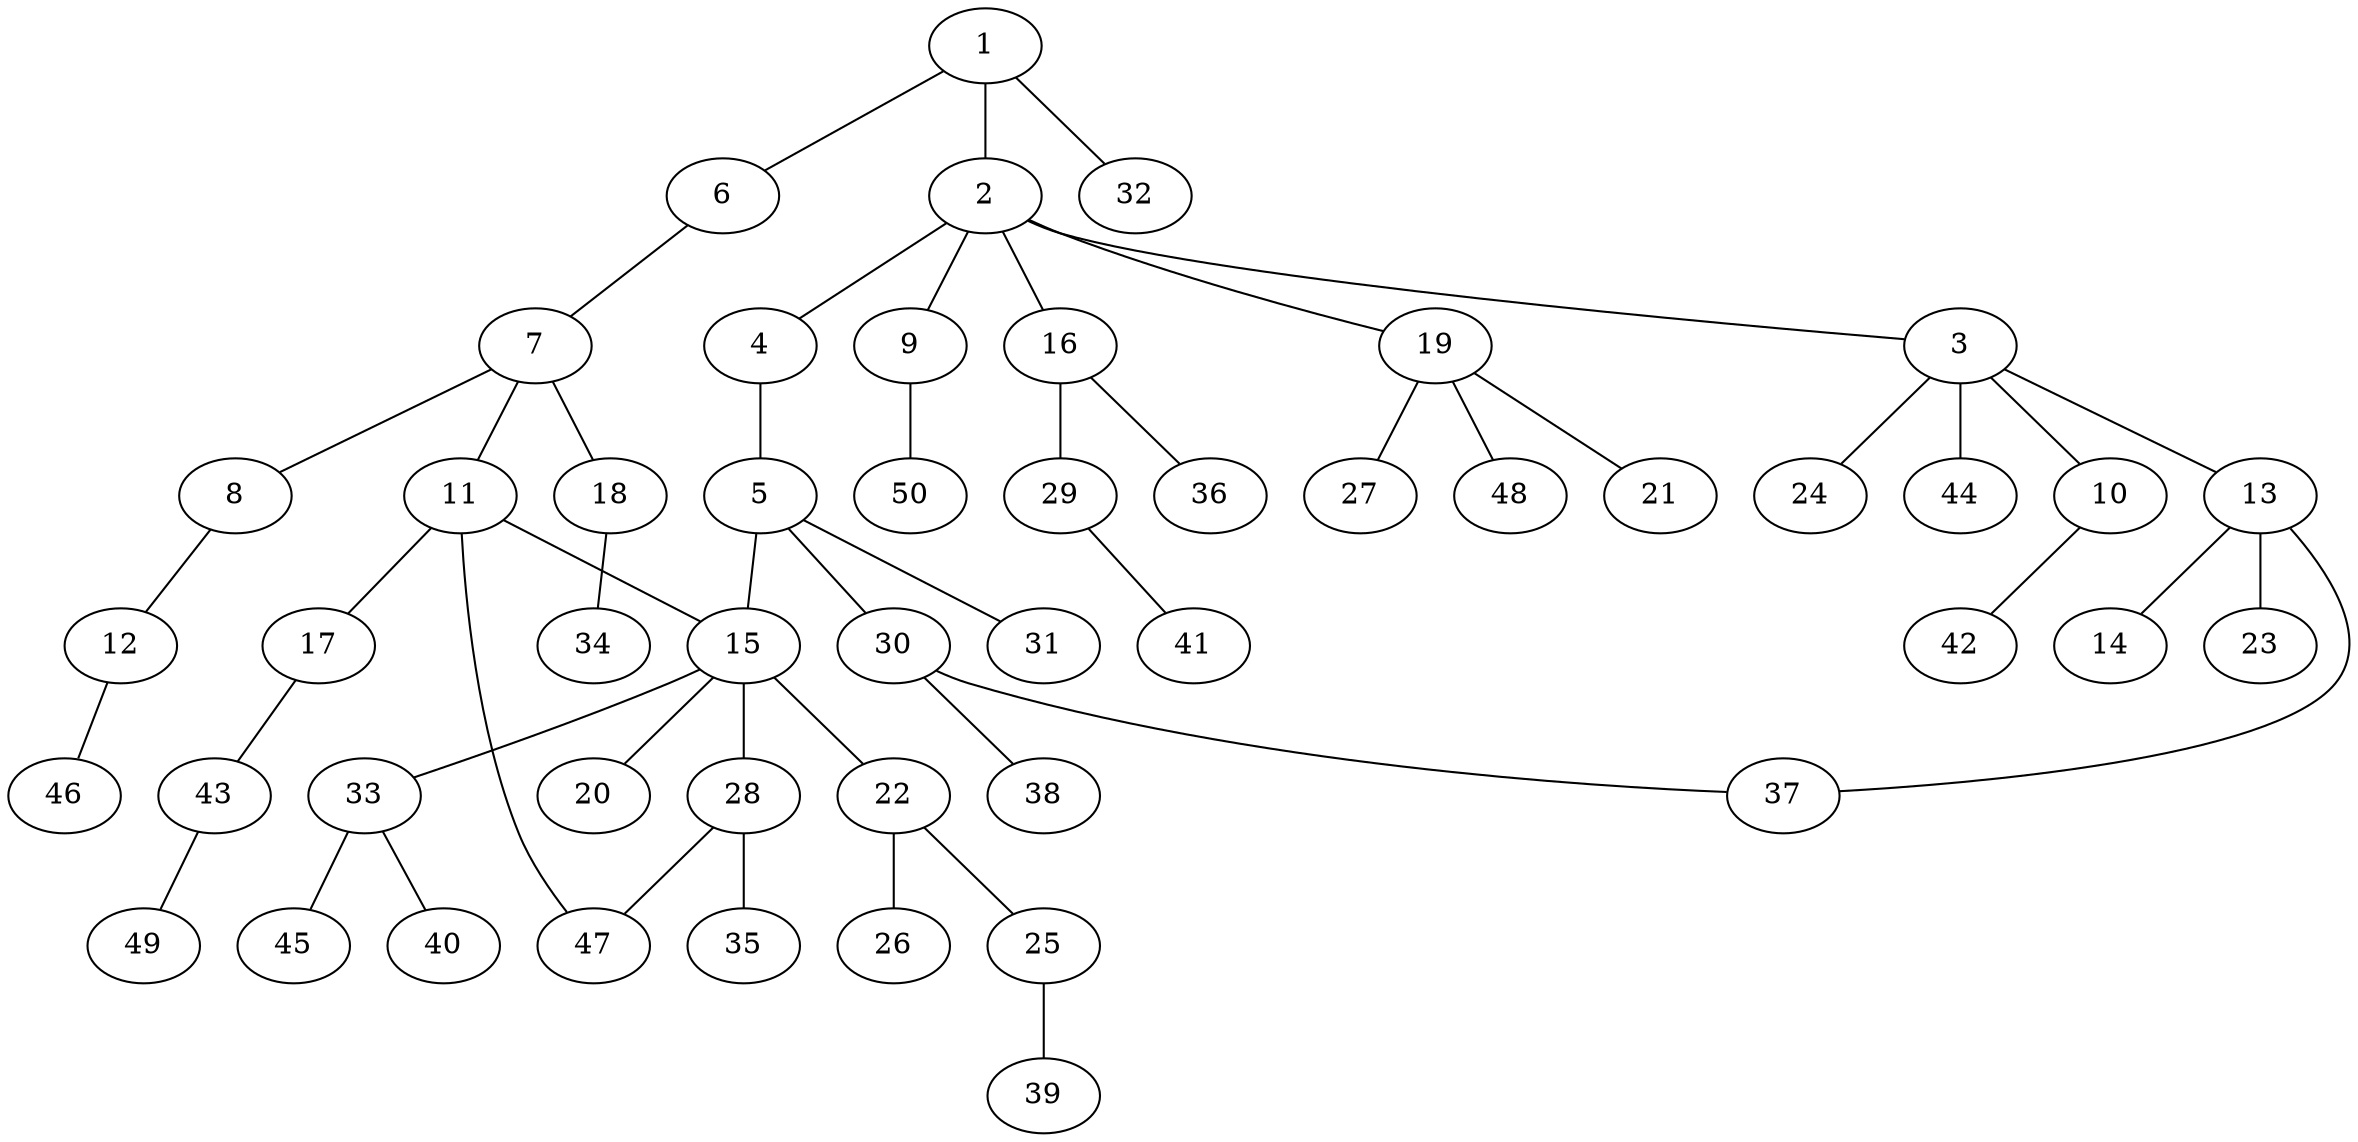 graph graphname {1--2
1--6
1--32
2--3
2--4
2--9
2--16
2--19
3--10
3--13
3--24
3--44
4--5
5--15
5--30
5--31
6--7
7--8
7--11
7--18
8--12
9--50
10--42
11--15
11--17
11--47
12--46
13--14
13--23
13--37
15--20
15--22
15--28
15--33
16--29
16--36
17--43
18--34
19--21
19--27
19--48
22--25
22--26
25--39
28--35
28--47
29--41
30--37
30--38
33--40
33--45
43--49
}